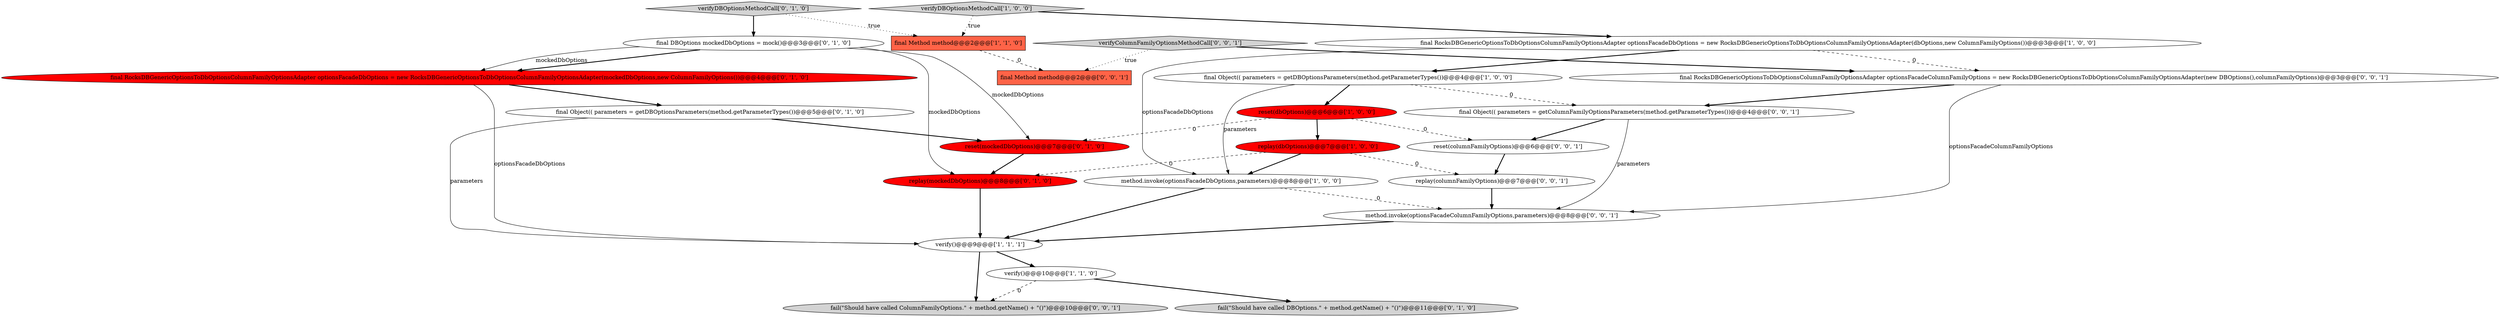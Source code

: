 digraph {
12 [style = filled, label = "final DBOptions mockedDbOptions = mock()@@@3@@@['0', '1', '0']", fillcolor = white, shape = ellipse image = "AAA0AAABBB2BBB"];
20 [style = filled, label = "final Object(( parameters = getColumnFamilyOptionsParameters(method.getParameterTypes())@@@4@@@['0', '0', '1']", fillcolor = white, shape = ellipse image = "AAA0AAABBB3BBB"];
4 [style = filled, label = "final Object(( parameters = getDBOptionsParameters(method.getParameterTypes())@@@4@@@['1', '0', '0']", fillcolor = white, shape = ellipse image = "AAA0AAABBB1BBB"];
11 [style = filled, label = "fail(\"Should have called DBOptions.\" + method.getName() + \"()\")@@@11@@@['0', '1', '0']", fillcolor = lightgray, shape = ellipse image = "AAA0AAABBB2BBB"];
2 [style = filled, label = "reset(dbOptions)@@@6@@@['1', '0', '0']", fillcolor = red, shape = ellipse image = "AAA1AAABBB1BBB"];
21 [style = filled, label = "final Method method@@@2@@@['0', '0', '1']", fillcolor = tomato, shape = box image = "AAA0AAABBB3BBB"];
10 [style = filled, label = "reset(mockedDbOptions)@@@7@@@['0', '1', '0']", fillcolor = red, shape = ellipse image = "AAA1AAABBB2BBB"];
3 [style = filled, label = "final RocksDBGenericOptionsToDbOptionsColumnFamilyOptionsAdapter optionsFacadeDbOptions = new RocksDBGenericOptionsToDbOptionsColumnFamilyOptionsAdapter(dbOptions,new ColumnFamilyOptions())@@@3@@@['1', '0', '0']", fillcolor = white, shape = ellipse image = "AAA0AAABBB1BBB"];
17 [style = filled, label = "fail(\"Should have called ColumnFamilyOptions.\" + method.getName() + \"()\")@@@10@@@['0', '0', '1']", fillcolor = lightgray, shape = ellipse image = "AAA0AAABBB3BBB"];
9 [style = filled, label = "final RocksDBGenericOptionsToDbOptionsColumnFamilyOptionsAdapter optionsFacadeDbOptions = new RocksDBGenericOptionsToDbOptionsColumnFamilyOptionsAdapter(mockedDbOptions,new ColumnFamilyOptions())@@@4@@@['0', '1', '0']", fillcolor = red, shape = ellipse image = "AAA1AAABBB2BBB"];
15 [style = filled, label = "final Object(( parameters = getDBOptionsParameters(method.getParameterTypes())@@@5@@@['0', '1', '0']", fillcolor = white, shape = ellipse image = "AAA0AAABBB2BBB"];
0 [style = filled, label = "method.invoke(optionsFacadeDbOptions,parameters)@@@8@@@['1', '0', '0']", fillcolor = white, shape = ellipse image = "AAA0AAABBB1BBB"];
5 [style = filled, label = "verify()@@@9@@@['1', '1', '1']", fillcolor = white, shape = ellipse image = "AAA0AAABBB1BBB"];
14 [style = filled, label = "replay(mockedDbOptions)@@@8@@@['0', '1', '0']", fillcolor = red, shape = ellipse image = "AAA1AAABBB2BBB"];
22 [style = filled, label = "replay(columnFamilyOptions)@@@7@@@['0', '0', '1']", fillcolor = white, shape = ellipse image = "AAA0AAABBB3BBB"];
6 [style = filled, label = "final Method method@@@2@@@['1', '1', '0']", fillcolor = tomato, shape = box image = "AAA0AAABBB1BBB"];
19 [style = filled, label = "reset(columnFamilyOptions)@@@6@@@['0', '0', '1']", fillcolor = white, shape = ellipse image = "AAA0AAABBB3BBB"];
23 [style = filled, label = "verifyColumnFamilyOptionsMethodCall['0', '0', '1']", fillcolor = lightgray, shape = diamond image = "AAA0AAABBB3BBB"];
18 [style = filled, label = "final RocksDBGenericOptionsToDbOptionsColumnFamilyOptionsAdapter optionsFacadeColumnFamilyOptions = new RocksDBGenericOptionsToDbOptionsColumnFamilyOptionsAdapter(new DBOptions(),columnFamilyOptions)@@@3@@@['0', '0', '1']", fillcolor = white, shape = ellipse image = "AAA0AAABBB3BBB"];
16 [style = filled, label = "method.invoke(optionsFacadeColumnFamilyOptions,parameters)@@@8@@@['0', '0', '1']", fillcolor = white, shape = ellipse image = "AAA0AAABBB3BBB"];
13 [style = filled, label = "verifyDBOptionsMethodCall['0', '1', '0']", fillcolor = lightgray, shape = diamond image = "AAA0AAABBB2BBB"];
1 [style = filled, label = "verifyDBOptionsMethodCall['1', '0', '0']", fillcolor = lightgray, shape = diamond image = "AAA0AAABBB1BBB"];
7 [style = filled, label = "replay(dbOptions)@@@7@@@['1', '0', '0']", fillcolor = red, shape = ellipse image = "AAA1AAABBB1BBB"];
8 [style = filled, label = "verify()@@@10@@@['1', '1', '0']", fillcolor = white, shape = ellipse image = "AAA0AAABBB1BBB"];
13->6 [style = dotted, label="true"];
6->21 [style = dashed, label="0"];
5->8 [style = bold, label=""];
12->14 [style = solid, label="mockedDbOptions"];
15->10 [style = bold, label=""];
2->19 [style = dashed, label="0"];
10->14 [style = bold, label=""];
22->16 [style = bold, label=""];
7->14 [style = dashed, label="0"];
3->18 [style = dashed, label="0"];
0->16 [style = dashed, label="0"];
23->21 [style = dotted, label="true"];
1->3 [style = bold, label=""];
7->0 [style = bold, label=""];
4->2 [style = bold, label=""];
15->5 [style = solid, label="parameters"];
12->9 [style = bold, label=""];
5->17 [style = bold, label=""];
3->4 [style = bold, label=""];
9->5 [style = solid, label="optionsFacadeDbOptions"];
2->10 [style = dashed, label="0"];
4->0 [style = solid, label="parameters"];
18->20 [style = bold, label=""];
13->12 [style = bold, label=""];
18->16 [style = solid, label="optionsFacadeColumnFamilyOptions"];
20->16 [style = solid, label="parameters"];
4->20 [style = dashed, label="0"];
9->15 [style = bold, label=""];
12->10 [style = solid, label="mockedDbOptions"];
16->5 [style = bold, label=""];
8->17 [style = dashed, label="0"];
1->6 [style = dotted, label="true"];
2->7 [style = bold, label=""];
20->19 [style = bold, label=""];
8->11 [style = bold, label=""];
19->22 [style = bold, label=""];
3->0 [style = solid, label="optionsFacadeDbOptions"];
12->9 [style = solid, label="mockedDbOptions"];
23->18 [style = bold, label=""];
7->22 [style = dashed, label="0"];
0->5 [style = bold, label=""];
14->5 [style = bold, label=""];
}
